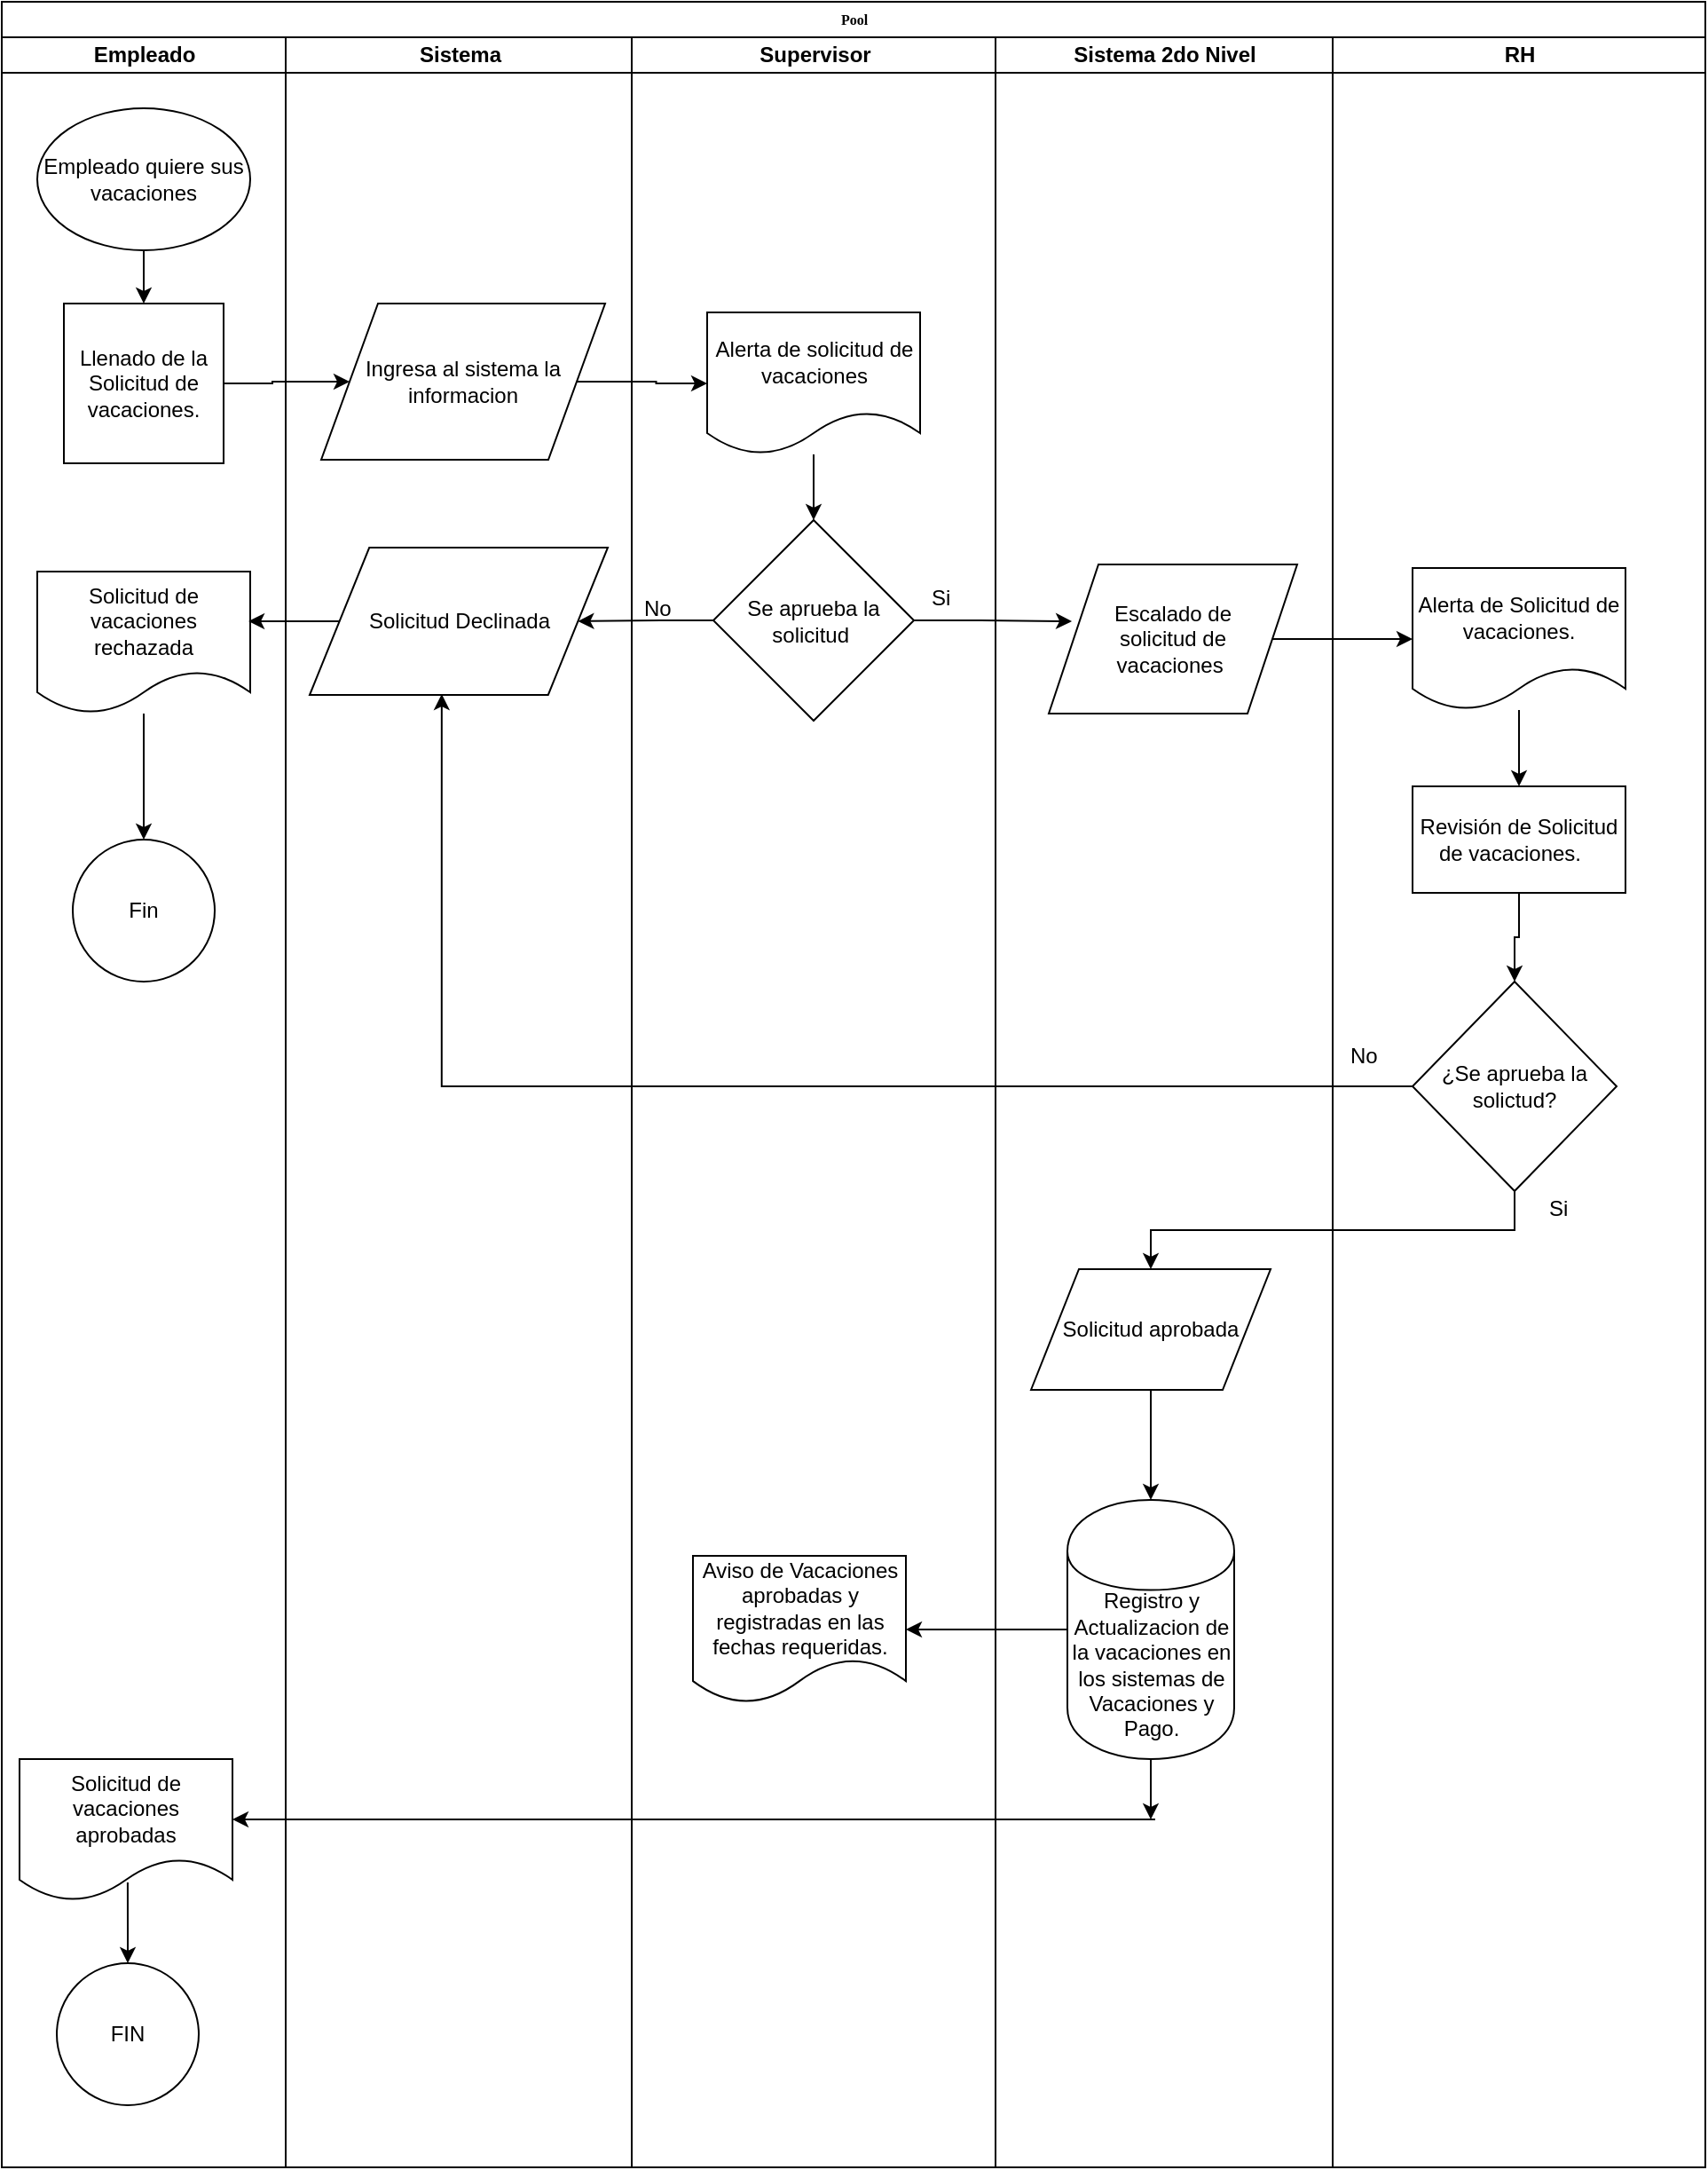 <mxfile version="10.7.0" type="github"><diagram name="Page-1" id="74e2e168-ea6b-b213-b513-2b3c1d86103e"><mxGraphModel dx="1607" dy="868" grid="1" gridSize="10" guides="1" tooltips="1" connect="1" arrows="1" fold="1" page="1" pageScale="1" pageWidth="1100" pageHeight="850" background="#ffffff" math="0" shadow="0"><root><mxCell id="0"/><mxCell id="1" parent="0"/><mxCell id="77e6c97f196da883-1" value="Pool" style="swimlane;html=1;childLayout=stackLayout;startSize=20;rounded=0;shadow=0;labelBackgroundColor=none;strokeColor=#000000;strokeWidth=1;fillColor=#ffffff;fontFamily=Verdana;fontSize=8;fontColor=#000000;align=center;" parent="1" vertex="1"><mxGeometry x="70" y="36" width="960" height="1220" as="geometry"/></mxCell><mxCell id="77e6c97f196da883-3" value="Empleado" style="swimlane;html=1;startSize=20;" parent="77e6c97f196da883-1" vertex="1"><mxGeometry y="20" width="160" height="1200" as="geometry"/></mxCell><mxCell id="ib-khpDQvdOJE5RVCbEJ-2" value="Empleado quiere sus vacaciones" style="ellipse;whiteSpace=wrap;html=1;" parent="77e6c97f196da883-3" vertex="1"><mxGeometry x="20" y="40" width="120" height="80" as="geometry"/></mxCell><mxCell id="ib-khpDQvdOJE5RVCbEJ-3" value="Llenado de la Solicitud de vacaciones." style="whiteSpace=wrap;html=1;aspect=fixed;" parent="77e6c97f196da883-3" vertex="1"><mxGeometry x="35" y="150" width="90" height="90" as="geometry"/></mxCell><mxCell id="ib-khpDQvdOJE5RVCbEJ-7" style="edgeStyle=orthogonalEdgeStyle;rounded=0;orthogonalLoop=1;jettySize=auto;html=1;" parent="77e6c97f196da883-3" source="ib-khpDQvdOJE5RVCbEJ-2" target="ib-khpDQvdOJE5RVCbEJ-3" edge="1"><mxGeometry relative="1" as="geometry"/></mxCell><mxCell id="ib-khpDQvdOJE5RVCbEJ-22" style="edgeStyle=orthogonalEdgeStyle;rounded=0;orthogonalLoop=1;jettySize=auto;html=1;entryX=0.5;entryY=0;entryDx=0;entryDy=0;" parent="77e6c97f196da883-3" source="ib-khpDQvdOJE5RVCbEJ-19" target="ib-khpDQvdOJE5RVCbEJ-21" edge="1"><mxGeometry relative="1" as="geometry"/></mxCell><mxCell id="ib-khpDQvdOJE5RVCbEJ-19" value="Solicitud de vacaciones rechazada" style="shape=document;whiteSpace=wrap;html=1;boundedLbl=1;" parent="77e6c97f196da883-3" vertex="1"><mxGeometry x="20" y="301" width="120" height="80" as="geometry"/></mxCell><mxCell id="ib-khpDQvdOJE5RVCbEJ-21" value="Fin" style="ellipse;whiteSpace=wrap;html=1;aspect=fixed;" parent="77e6c97f196da883-3" vertex="1"><mxGeometry x="40" y="452" width="80" height="80" as="geometry"/></mxCell><mxCell id="ib-khpDQvdOJE5RVCbEJ-66" value="FIN&lt;br&gt;" style="ellipse;whiteSpace=wrap;html=1;aspect=fixed;" parent="77e6c97f196da883-3" vertex="1"><mxGeometry x="31" y="1085" width="80" height="80" as="geometry"/></mxCell><mxCell id="ib-khpDQvdOJE5RVCbEJ-1" value="Sistema&lt;br&gt;" style="swimlane;html=1;startSize=20;" parent="77e6c97f196da883-1" vertex="1"><mxGeometry x="160" y="20" width="195" height="1200" as="geometry"/></mxCell><mxCell id="ib-khpDQvdOJE5RVCbEJ-8" value="Ingresa al sistema la informacion&lt;br&gt;" style="shape=parallelogram;perimeter=parallelogramPerimeter;whiteSpace=wrap;html=1;" parent="ib-khpDQvdOJE5RVCbEJ-1" vertex="1"><mxGeometry x="20" y="150" width="160" height="88" as="geometry"/></mxCell><mxCell id="ib-khpDQvdOJE5RVCbEJ-14" value="Solicitud Declinada" style="shape=parallelogram;perimeter=parallelogramPerimeter;whiteSpace=wrap;html=1;" parent="ib-khpDQvdOJE5RVCbEJ-1" vertex="1"><mxGeometry x="13.5" y="287.5" width="168" height="83" as="geometry"/></mxCell><mxCell id="77e6c97f196da883-4" value="Supervisor" style="swimlane;html=1;startSize=20;" parent="77e6c97f196da883-1" vertex="1"><mxGeometry x="355" y="20" width="205" height="1200" as="geometry"/></mxCell><mxCell id="ib-khpDQvdOJE5RVCbEJ-12" value="Se aprueba la solicitud&amp;nbsp;" style="rhombus;whiteSpace=wrap;html=1;" parent="77e6c97f196da883-4" vertex="1"><mxGeometry x="46" y="272" width="113" height="113" as="geometry"/></mxCell><mxCell id="ib-khpDQvdOJE5RVCbEJ-31" style="edgeStyle=orthogonalEdgeStyle;rounded=0;orthogonalLoop=1;jettySize=auto;html=1;entryX=0.5;entryY=0;entryDx=0;entryDy=0;" parent="77e6c97f196da883-4" source="ib-khpDQvdOJE5RVCbEJ-27" target="ib-khpDQvdOJE5RVCbEJ-12" edge="1"><mxGeometry relative="1" as="geometry"/></mxCell><mxCell id="ib-khpDQvdOJE5RVCbEJ-27" value="Alerta de solicitud de vacaciones" style="shape=document;whiteSpace=wrap;html=1;boundedLbl=1;" parent="77e6c97f196da883-4" vertex="1"><mxGeometry x="42.5" y="155" width="120" height="80" as="geometry"/></mxCell><mxCell id="ib-khpDQvdOJE5RVCbEJ-44" value="Si" style="text;html=1;resizable=0;points=[];autosize=1;align=left;verticalAlign=top;spacingTop=-4;" parent="77e6c97f196da883-4" vertex="1"><mxGeometry x="167" y="305.5" width="30" height="20" as="geometry"/></mxCell><mxCell id="ib-khpDQvdOJE5RVCbEJ-53" value="Aviso de Vacaciones aprobadas y registradas en las fechas requeridas." style="shape=document;whiteSpace=wrap;html=1;boundedLbl=1;" parent="77e6c97f196da883-4" vertex="1"><mxGeometry x="34.5" y="855.5" width="120" height="83" as="geometry"/></mxCell><mxCell id="ib-khpDQvdOJE5RVCbEJ-9" style="edgeStyle=orthogonalEdgeStyle;rounded=0;orthogonalLoop=1;jettySize=auto;html=1;exitX=1;exitY=0.5;exitDx=0;exitDy=0;entryX=0;entryY=0.5;entryDx=0;entryDy=0;" parent="77e6c97f196da883-1" source="ib-khpDQvdOJE5RVCbEJ-3" target="ib-khpDQvdOJE5RVCbEJ-8" edge="1"><mxGeometry relative="1" as="geometry"/></mxCell><mxCell id="ib-khpDQvdOJE5RVCbEJ-11" style="edgeStyle=orthogonalEdgeStyle;rounded=0;orthogonalLoop=1;jettySize=auto;html=1;entryX=0;entryY=0.5;entryDx=0;entryDy=0;" parent="77e6c97f196da883-1" source="ib-khpDQvdOJE5RVCbEJ-8" target="ib-khpDQvdOJE5RVCbEJ-27" edge="1"><mxGeometry relative="1" as="geometry"><mxPoint x="387" y="216" as="targetPoint"/></mxGeometry></mxCell><mxCell id="ib-khpDQvdOJE5RVCbEJ-15" style="edgeStyle=orthogonalEdgeStyle;rounded=0;orthogonalLoop=1;jettySize=auto;html=1;exitX=0;exitY=0.5;exitDx=0;exitDy=0;entryX=1;entryY=0.5;entryDx=0;entryDy=0;" parent="77e6c97f196da883-1" source="ib-khpDQvdOJE5RVCbEJ-12" target="ib-khpDQvdOJE5RVCbEJ-14" edge="1"><mxGeometry relative="1" as="geometry"/></mxCell><mxCell id="ib-khpDQvdOJE5RVCbEJ-20" style="edgeStyle=orthogonalEdgeStyle;rounded=0;orthogonalLoop=1;jettySize=auto;html=1;entryX=0.992;entryY=0.35;entryDx=0;entryDy=0;entryPerimeter=0;" parent="77e6c97f196da883-1" source="ib-khpDQvdOJE5RVCbEJ-14" target="ib-khpDQvdOJE5RVCbEJ-19" edge="1"><mxGeometry relative="1" as="geometry"/></mxCell><mxCell id="77e6c97f196da883-7" value="Sistema 2do Nivel" style="swimlane;html=1;startSize=20;" parent="77e6c97f196da883-1" vertex="1"><mxGeometry x="560" y="20" width="190" height="1200" as="geometry"/></mxCell><mxCell id="ib-khpDQvdOJE5RVCbEJ-34" value="Escalado de &lt;br&gt;solicitud de &lt;br&gt;vacaciones&amp;nbsp;" style="shape=parallelogram;perimeter=parallelogramPerimeter;whiteSpace=wrap;html=1;" parent="77e6c97f196da883-7" vertex="1"><mxGeometry x="30" y="297" width="140" height="84" as="geometry"/></mxCell><mxCell id="ib-khpDQvdOJE5RVCbEJ-49" value="Registro y Actualizacion de la vacaciones en los sistemas de Vacaciones y Pago." style="shape=cylinder;whiteSpace=wrap;html=1;boundedLbl=1;backgroundOutline=1;" parent="77e6c97f196da883-7" vertex="1"><mxGeometry x="40.5" y="824" width="94" height="146" as="geometry"/></mxCell><mxCell id="ib-khpDQvdOJE5RVCbEJ-52" style="edgeStyle=orthogonalEdgeStyle;rounded=0;orthogonalLoop=1;jettySize=auto;html=1;entryX=0.5;entryY=0;entryDx=0;entryDy=0;" parent="77e6c97f196da883-7" source="ib-khpDQvdOJE5RVCbEJ-50" target="ib-khpDQvdOJE5RVCbEJ-49" edge="1"><mxGeometry relative="1" as="geometry"/></mxCell><mxCell id="ib-khpDQvdOJE5RVCbEJ-50" value="Solicitud aprobada" style="shape=parallelogram;perimeter=parallelogramPerimeter;whiteSpace=wrap;html=1;" parent="77e6c97f196da883-7" vertex="1"><mxGeometry x="20" y="694" width="135" height="68" as="geometry"/></mxCell><mxCell id="ib-khpDQvdOJE5RVCbEJ-63" value="" style="endArrow=classic;html=1;" parent="77e6c97f196da883-7" edge="1"><mxGeometry width="50" height="50" relative="1" as="geometry"><mxPoint x="90" y="1004" as="sourcePoint"/><mxPoint x="-430" y="1004" as="targetPoint"/></mxGeometry></mxCell><mxCell id="ib-khpDQvdOJE5RVCbEJ-32" value="RH" style="swimlane;html=1;startSize=20;" parent="77e6c97f196da883-1" vertex="1"><mxGeometry x="750" y="20" width="210" height="1200" as="geometry"/></mxCell><mxCell id="ib-khpDQvdOJE5RVCbEJ-42" style="edgeStyle=orthogonalEdgeStyle;rounded=0;orthogonalLoop=1;jettySize=auto;html=1;entryX=0.5;entryY=0;entryDx=0;entryDy=0;" parent="ib-khpDQvdOJE5RVCbEJ-32" source="ib-khpDQvdOJE5RVCbEJ-36" target="ib-khpDQvdOJE5RVCbEJ-40" edge="1"><mxGeometry relative="1" as="geometry"/></mxCell><mxCell id="ib-khpDQvdOJE5RVCbEJ-36" value="Alerta de Solicitud de vacaciones." style="shape=document;whiteSpace=wrap;html=1;boundedLbl=1;" parent="ib-khpDQvdOJE5RVCbEJ-32" vertex="1"><mxGeometry x="45" y="299" width="120" height="80" as="geometry"/></mxCell><mxCell id="ib-khpDQvdOJE5RVCbEJ-43" style="edgeStyle=orthogonalEdgeStyle;rounded=0;orthogonalLoop=1;jettySize=auto;html=1;entryX=0.5;entryY=0;entryDx=0;entryDy=0;" parent="ib-khpDQvdOJE5RVCbEJ-32" source="ib-khpDQvdOJE5RVCbEJ-40" target="ib-khpDQvdOJE5RVCbEJ-41" edge="1"><mxGeometry relative="1" as="geometry"/></mxCell><mxCell id="ib-khpDQvdOJE5RVCbEJ-40" value="Revisión de Solicitud de vacaciones.&amp;nbsp; &amp;nbsp;" style="rounded=0;whiteSpace=wrap;html=1;" parent="ib-khpDQvdOJE5RVCbEJ-32" vertex="1"><mxGeometry x="45" y="422" width="120" height="60" as="geometry"/></mxCell><mxCell id="ib-khpDQvdOJE5RVCbEJ-41" value="¿Se aprueba la solictud?" style="rhombus;whiteSpace=wrap;html=1;" parent="ib-khpDQvdOJE5RVCbEJ-32" vertex="1"><mxGeometry x="45" y="532" width="115" height="118" as="geometry"/></mxCell><mxCell id="ib-khpDQvdOJE5RVCbEJ-45" value="No" style="text;html=1;resizable=0;points=[];autosize=1;align=left;verticalAlign=top;spacingTop=-4;" parent="ib-khpDQvdOJE5RVCbEJ-32" vertex="1"><mxGeometry x="7.5" y="564" width="30" height="20" as="geometry"/></mxCell><mxCell id="ib-khpDQvdOJE5RVCbEJ-57" value="Si" style="text;html=1;resizable=0;points=[];autosize=1;align=left;verticalAlign=top;spacingTop=-4;" parent="ib-khpDQvdOJE5RVCbEJ-32" vertex="1"><mxGeometry x="120" y="650" width="30" height="20" as="geometry"/></mxCell><mxCell id="ib-khpDQvdOJE5RVCbEJ-47" style="edgeStyle=orthogonalEdgeStyle;rounded=0;orthogonalLoop=1;jettySize=auto;html=1;entryX=0.443;entryY=0.994;entryDx=0;entryDy=0;entryPerimeter=0;" parent="77e6c97f196da883-1" source="ib-khpDQvdOJE5RVCbEJ-41" target="ib-khpDQvdOJE5RVCbEJ-14" edge="1"><mxGeometry relative="1" as="geometry"/></mxCell><mxCell id="ib-khpDQvdOJE5RVCbEJ-51" style="edgeStyle=orthogonalEdgeStyle;rounded=0;orthogonalLoop=1;jettySize=auto;html=1;exitX=0.5;exitY=1;exitDx=0;exitDy=0;" parent="77e6c97f196da883-1" source="ib-khpDQvdOJE5RVCbEJ-41" target="ib-khpDQvdOJE5RVCbEJ-50" edge="1"><mxGeometry relative="1" as="geometry"/></mxCell><mxCell id="ib-khpDQvdOJE5RVCbEJ-55" style="edgeStyle=orthogonalEdgeStyle;rounded=0;orthogonalLoop=1;jettySize=auto;html=1;entryX=1;entryY=0.5;entryDx=0;entryDy=0;" parent="77e6c97f196da883-1" source="ib-khpDQvdOJE5RVCbEJ-49" target="ib-khpDQvdOJE5RVCbEJ-53" edge="1"><mxGeometry relative="1" as="geometry"/></mxCell><mxCell id="ib-khpDQvdOJE5RVCbEJ-35" style="edgeStyle=orthogonalEdgeStyle;rounded=0;orthogonalLoop=1;jettySize=auto;html=1;entryX=0.093;entryY=0.381;entryDx=0;entryDy=0;entryPerimeter=0;" parent="77e6c97f196da883-1" source="ib-khpDQvdOJE5RVCbEJ-12" target="ib-khpDQvdOJE5RVCbEJ-34" edge="1"><mxGeometry relative="1" as="geometry"><mxPoint x="590" y="348.5" as="targetPoint"/></mxGeometry></mxCell><mxCell id="ib-khpDQvdOJE5RVCbEJ-37" style="edgeStyle=orthogonalEdgeStyle;rounded=0;orthogonalLoop=1;jettySize=auto;html=1;entryX=0;entryY=0.5;entryDx=0;entryDy=0;" parent="77e6c97f196da883-1" source="ib-khpDQvdOJE5RVCbEJ-34" target="ib-khpDQvdOJE5RVCbEJ-36" edge="1"><mxGeometry relative="1" as="geometry"><mxPoint x="790" y="355.5" as="targetPoint"/></mxGeometry></mxCell><mxCell id="ib-khpDQvdOJE5RVCbEJ-16" value="No" style="text;html=1;resizable=0;points=[];autosize=1;align=left;verticalAlign=top;spacingTop=-4;" parent="1" vertex="1"><mxGeometry x="429.5" y="368" width="30" height="20" as="geometry"/></mxCell><mxCell id="ib-khpDQvdOJE5RVCbEJ-62" style="edgeStyle=orthogonalEdgeStyle;rounded=0;orthogonalLoop=1;jettySize=auto;html=1;" parent="1" source="ib-khpDQvdOJE5RVCbEJ-49" edge="1"><mxGeometry relative="1" as="geometry"><mxPoint x="717.5" y="1060" as="targetPoint"/></mxGeometry></mxCell><mxCell id="ib-khpDQvdOJE5RVCbEJ-67" style="edgeStyle=orthogonalEdgeStyle;rounded=0;orthogonalLoop=1;jettySize=auto;html=1;entryX=0.5;entryY=0;entryDx=0;entryDy=0;exitX=0.508;exitY=0.869;exitDx=0;exitDy=0;exitPerimeter=0;" parent="1" source="ib-khpDQvdOJE5RVCbEJ-64" target="ib-khpDQvdOJE5RVCbEJ-66" edge="1"><mxGeometry relative="1" as="geometry"/></mxCell><mxCell id="ib-khpDQvdOJE5RVCbEJ-64" value="Solicitud de vacaciones aprobadas" style="shape=document;whiteSpace=wrap;html=1;boundedLbl=1;" parent="1" vertex="1"><mxGeometry x="80" y="1026" width="120" height="80" as="geometry"/></mxCell></root></mxGraphModel></diagram></mxfile>